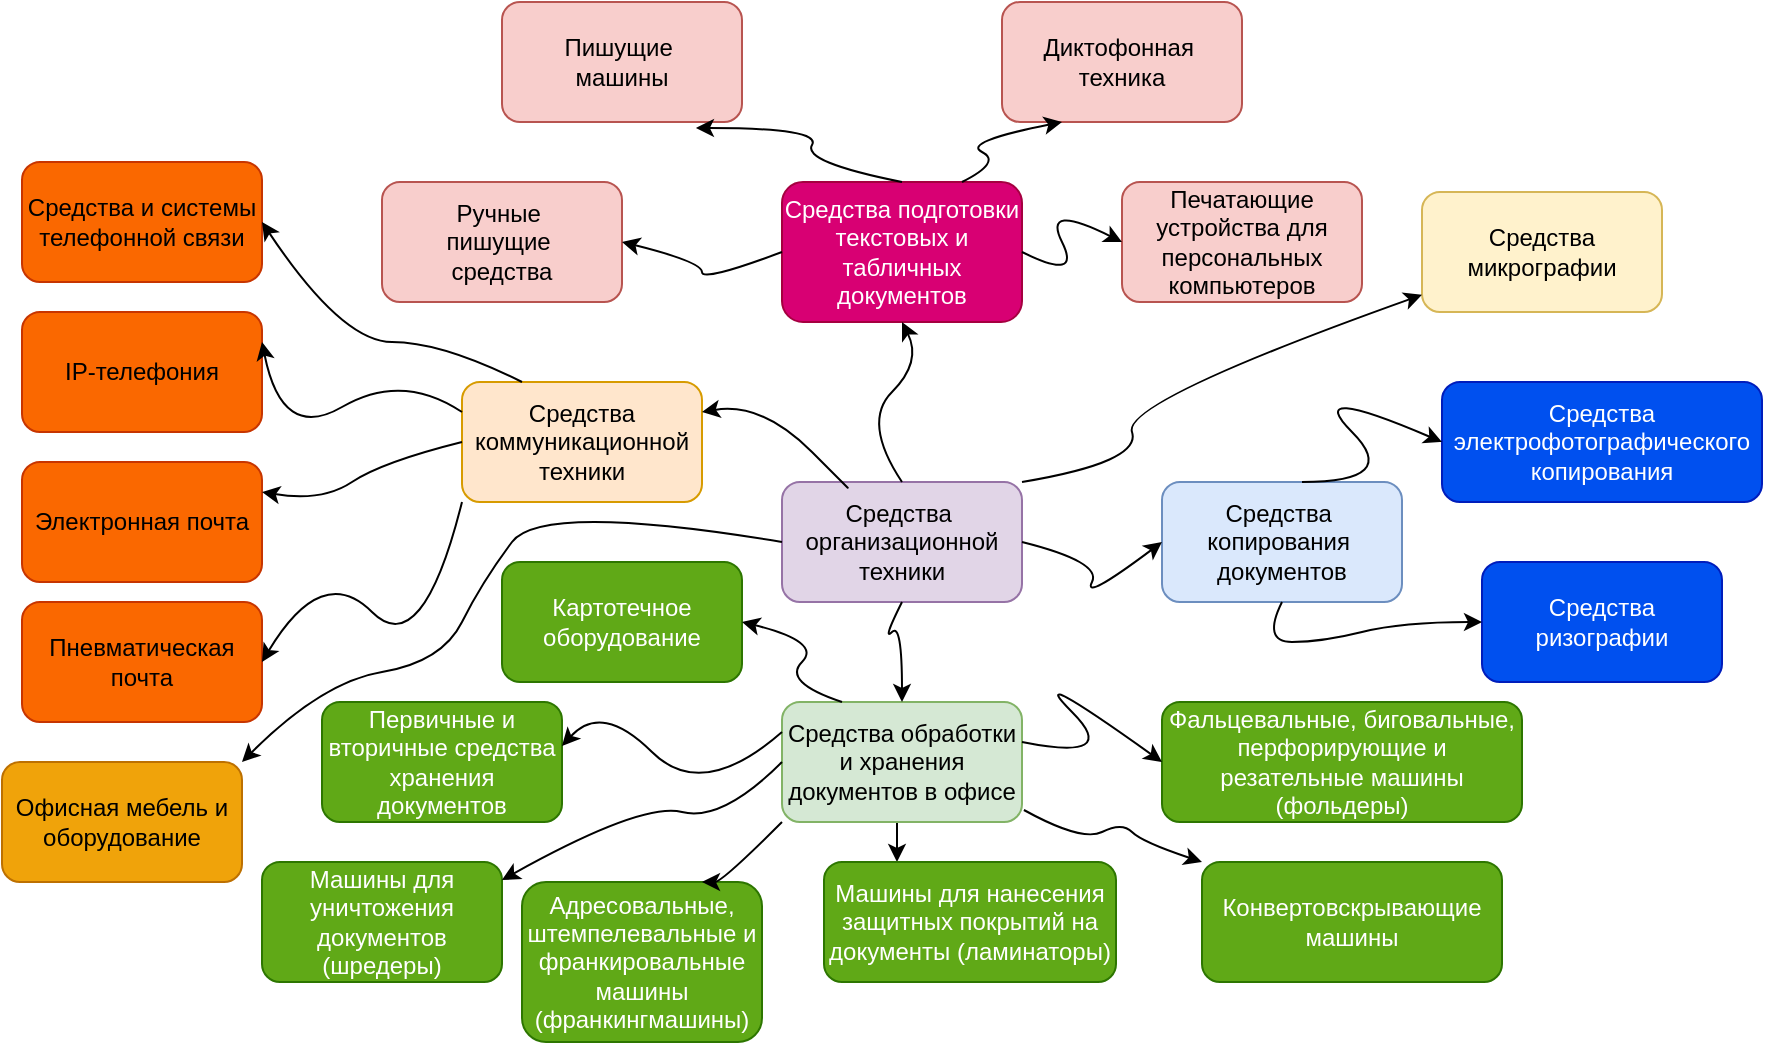 <mxfile version="15.6.8" type="device"><diagram id="v2IVqy_SnTDcaTfdLvjX" name="Page-1"><mxGraphModel dx="1695" dy="520" grid="1" gridSize="10" guides="1" tooltips="1" connect="1" arrows="1" fold="1" page="1" pageScale="1" pageWidth="827" pageHeight="1169" math="0" shadow="0"><root><mxCell id="0"/><mxCell id="1" parent="0"/><mxCell id="8W3i7c78bVUNUMYJGSMy-1" value="Средства&amp;nbsp;&lt;br&gt;организационной&lt;br&gt;техники" style="rounded=1;whiteSpace=wrap;html=1;fillColor=#e1d5e7;strokeColor=#9673a6;" vertex="1" parent="1"><mxGeometry x="320" y="260" width="120" height="60" as="geometry"/></mxCell><mxCell id="8W3i7c78bVUNUMYJGSMy-2" value="Средства подготовки текстовых и табличных документов" style="rounded=1;whiteSpace=wrap;html=1;fillColor=#d80073;strokeColor=#A50040;fontColor=#ffffff;" vertex="1" parent="1"><mxGeometry x="320" y="110" width="120" height="70" as="geometry"/></mxCell><mxCell id="8W3i7c78bVUNUMYJGSMy-3" value="Ручные&amp;nbsp;&lt;br&gt;пишущие&amp;nbsp;&lt;br&gt;средства" style="rounded=1;whiteSpace=wrap;html=1;fillColor=#f8cecc;strokeColor=#b85450;" vertex="1" parent="1"><mxGeometry x="120" y="110" width="120" height="60" as="geometry"/></mxCell><mxCell id="8W3i7c78bVUNUMYJGSMy-4" value="Пишущие&amp;nbsp;&lt;br&gt;машины" style="rounded=1;whiteSpace=wrap;html=1;fillColor=#f8cecc;strokeColor=#b85450;" vertex="1" parent="1"><mxGeometry x="180" y="20" width="120" height="60" as="geometry"/></mxCell><mxCell id="8W3i7c78bVUNUMYJGSMy-5" value="Диктофонная&amp;nbsp;&lt;br&gt;техника" style="rounded=1;whiteSpace=wrap;html=1;fillColor=#f8cecc;strokeColor=#b85450;" vertex="1" parent="1"><mxGeometry x="430" y="20" width="120" height="60" as="geometry"/></mxCell><mxCell id="8W3i7c78bVUNUMYJGSMy-6" value="Печатающие устройства для персональных компьютеров" style="rounded=1;whiteSpace=wrap;html=1;fillColor=#f8cecc;strokeColor=#b85450;" vertex="1" parent="1"><mxGeometry x="490" y="110" width="120" height="60" as="geometry"/></mxCell><mxCell id="8W3i7c78bVUNUMYJGSMy-12" value="Средства&amp;nbsp;&lt;br&gt;копирования&amp;nbsp;&lt;br&gt;документов" style="rounded=1;whiteSpace=wrap;html=1;fillColor=#dae8fc;strokeColor=#6c8ebf;" vertex="1" parent="1"><mxGeometry x="510" y="260" width="120" height="60" as="geometry"/></mxCell><mxCell id="8W3i7c78bVUNUMYJGSMy-13" value="Средства электрофотографического копирования" style="rounded=1;whiteSpace=wrap;html=1;fillColor=#0050ef;fontColor=#ffffff;strokeColor=#001DBC;" vertex="1" parent="1"><mxGeometry x="650" y="210" width="160" height="60" as="geometry"/></mxCell><mxCell id="8W3i7c78bVUNUMYJGSMy-14" value="Средства ризографии" style="rounded=1;whiteSpace=wrap;html=1;fillColor=#0050ef;fontColor=#ffffff;strokeColor=#001DBC;" vertex="1" parent="1"><mxGeometry x="670" y="300" width="120" height="60" as="geometry"/></mxCell><mxCell id="8W3i7c78bVUNUMYJGSMy-18" value="Средства микрографии" style="rounded=1;whiteSpace=wrap;html=1;fillColor=#fff2cc;strokeColor=#d6b656;" vertex="1" parent="1"><mxGeometry x="640" y="115" width="120" height="60" as="geometry"/></mxCell><mxCell id="8W3i7c78bVUNUMYJGSMy-50" style="edgeStyle=orthogonalEdgeStyle;rounded=0;orthogonalLoop=1;jettySize=auto;html=1;exitX=0.5;exitY=1;exitDx=0;exitDy=0;entryX=0.25;entryY=0;entryDx=0;entryDy=0;" edge="1" parent="1" source="8W3i7c78bVUNUMYJGSMy-21" target="8W3i7c78bVUNUMYJGSMy-24"><mxGeometry relative="1" as="geometry"/></mxCell><mxCell id="8W3i7c78bVUNUMYJGSMy-21" value="Средства обработки и хранения документов в офисе" style="rounded=1;whiteSpace=wrap;html=1;fillColor=#d5e8d4;strokeColor=#82b366;" vertex="1" parent="1"><mxGeometry x="320" y="370" width="120" height="60" as="geometry"/></mxCell><mxCell id="8W3i7c78bVUNUMYJGSMy-22" value="Фальцевальные, биговальные, перфорирующие и резательные машины (фольдеры)" style="rounded=1;whiteSpace=wrap;html=1;fillColor=#60a917;fontColor=#ffffff;strokeColor=#2D7600;" vertex="1" parent="1"><mxGeometry x="510" y="370" width="180" height="60" as="geometry"/></mxCell><mxCell id="8W3i7c78bVUNUMYJGSMy-23" value="Конвертовскрывающие машины" style="rounded=1;whiteSpace=wrap;html=1;fillColor=#60a917;fontColor=#ffffff;strokeColor=#2D7600;" vertex="1" parent="1"><mxGeometry x="530" y="450" width="150" height="60" as="geometry"/></mxCell><mxCell id="8W3i7c78bVUNUMYJGSMy-24" value="Машины для нанесения защитных покрытий на документы (ламинаторы)" style="rounded=1;whiteSpace=wrap;html=1;fillColor=#60a917;fontColor=#ffffff;strokeColor=#2D7600;" vertex="1" parent="1"><mxGeometry x="341" y="450" width="146" height="60" as="geometry"/></mxCell><mxCell id="8W3i7c78bVUNUMYJGSMy-25" value="Адресовальные, штемпелевальные и франкировальные машины (франкингмашины)" style="rounded=1;whiteSpace=wrap;html=1;fillColor=#60a917;fontColor=#ffffff;strokeColor=#2D7600;" vertex="1" parent="1"><mxGeometry x="190" y="460" width="120" height="80" as="geometry"/></mxCell><mxCell id="8W3i7c78bVUNUMYJGSMy-26" value="Машины для уничтожения документов (шредеры)" style="rounded=1;whiteSpace=wrap;html=1;fillColor=#60a917;fontColor=#ffffff;strokeColor=#2D7600;" vertex="1" parent="1"><mxGeometry x="60" y="450" width="120" height="60" as="geometry"/></mxCell><mxCell id="8W3i7c78bVUNUMYJGSMy-27" value="Первичные и вторичные средства хранения документов" style="rounded=1;whiteSpace=wrap;html=1;fillColor=#60a917;fontColor=#ffffff;strokeColor=#2D7600;" vertex="1" parent="1"><mxGeometry x="90" y="370" width="120" height="60" as="geometry"/></mxCell><mxCell id="8W3i7c78bVUNUMYJGSMy-28" value="Картотечное оборудование" style="rounded=1;whiteSpace=wrap;html=1;fillColor=#60a917;fontColor=#ffffff;strokeColor=#2D7600;" vertex="1" parent="1"><mxGeometry x="180" y="300" width="120" height="60" as="geometry"/></mxCell><mxCell id="8W3i7c78bVUNUMYJGSMy-38" value="" style="curved=1;endArrow=classic;html=1;rounded=0;exitX=0.5;exitY=0;exitDx=0;exitDy=0;entryX=0.5;entryY=1;entryDx=0;entryDy=0;" edge="1" parent="1" source="8W3i7c78bVUNUMYJGSMy-1" target="8W3i7c78bVUNUMYJGSMy-2"><mxGeometry width="50" height="50" relative="1" as="geometry"><mxPoint x="240" y="250" as="sourcePoint"/><mxPoint x="290" y="200" as="targetPoint"/><Array as="points"><mxPoint x="360" y="230"/><mxPoint x="390" y="200"/></Array></mxGeometry></mxCell><mxCell id="8W3i7c78bVUNUMYJGSMy-39" value="" style="curved=1;endArrow=classic;html=1;rounded=0;exitX=0;exitY=0.5;exitDx=0;exitDy=0;entryX=1;entryY=0.5;entryDx=0;entryDy=0;" edge="1" parent="1" source="8W3i7c78bVUNUMYJGSMy-2" target="8W3i7c78bVUNUMYJGSMy-3"><mxGeometry width="50" height="50" relative="1" as="geometry"><mxPoint x="270" y="210" as="sourcePoint"/><mxPoint x="270" y="130" as="targetPoint"/><Array as="points"><mxPoint x="280" y="160"/><mxPoint x="280" y="150"/></Array></mxGeometry></mxCell><mxCell id="8W3i7c78bVUNUMYJGSMy-40" value="" style="curved=1;endArrow=classic;html=1;rounded=0;exitX=0.5;exitY=0;exitDx=0;exitDy=0;entryX=0.808;entryY=1.05;entryDx=0;entryDy=0;entryPerimeter=0;" edge="1" parent="1" source="8W3i7c78bVUNUMYJGSMy-2" target="8W3i7c78bVUNUMYJGSMy-4"><mxGeometry width="50" height="50" relative="1" as="geometry"><mxPoint x="400" y="280" as="sourcePoint"/><mxPoint x="400" y="200" as="targetPoint"/><Array as="points"><mxPoint x="330" y="100"/><mxPoint x="340" y="83"/></Array></mxGeometry></mxCell><mxCell id="8W3i7c78bVUNUMYJGSMy-41" value="" style="curved=1;endArrow=classic;html=1;rounded=0;entryX=0.25;entryY=1;entryDx=0;entryDy=0;exitX=0.75;exitY=0;exitDx=0;exitDy=0;" edge="1" parent="1" source="8W3i7c78bVUNUMYJGSMy-2" target="8W3i7c78bVUNUMYJGSMy-5"><mxGeometry width="50" height="50" relative="1" as="geometry"><mxPoint x="430" y="230" as="sourcePoint"/><mxPoint x="480" y="180" as="targetPoint"/><Array as="points"><mxPoint x="430" y="100"/><mxPoint x="410" y="90"/></Array></mxGeometry></mxCell><mxCell id="8W3i7c78bVUNUMYJGSMy-42" value="" style="curved=1;endArrow=classic;html=1;rounded=0;entryX=0;entryY=0.5;entryDx=0;entryDy=0;exitX=1;exitY=0.5;exitDx=0;exitDy=0;" edge="1" parent="1" source="8W3i7c78bVUNUMYJGSMy-2" target="8W3i7c78bVUNUMYJGSMy-6"><mxGeometry width="50" height="50" relative="1" as="geometry"><mxPoint x="430" y="250" as="sourcePoint"/><mxPoint x="480" y="200" as="targetPoint"/><Array as="points"><mxPoint x="470" y="160"/><mxPoint x="450" y="120"/></Array></mxGeometry></mxCell><mxCell id="8W3i7c78bVUNUMYJGSMy-43" value="" style="curved=1;endArrow=classic;html=1;rounded=0;exitX=1;exitY=0;exitDx=0;exitDy=0;" edge="1" parent="1" source="8W3i7c78bVUNUMYJGSMy-1" target="8W3i7c78bVUNUMYJGSMy-18"><mxGeometry width="50" height="50" relative="1" as="geometry"><mxPoint x="450" y="250" as="sourcePoint"/><mxPoint x="500" y="200" as="targetPoint"/><Array as="points"><mxPoint x="500" y="250"/><mxPoint x="490" y="220"/></Array></mxGeometry></mxCell><mxCell id="8W3i7c78bVUNUMYJGSMy-44" value="" style="curved=1;endArrow=classic;html=1;rounded=0;entryX=0;entryY=0.5;entryDx=0;entryDy=0;exitX=1;exitY=0.5;exitDx=0;exitDy=0;" edge="1" parent="1" source="8W3i7c78bVUNUMYJGSMy-1" target="8W3i7c78bVUNUMYJGSMy-12"><mxGeometry width="50" height="50" relative="1" as="geometry"><mxPoint x="430" y="380" as="sourcePoint"/><mxPoint x="480" y="330" as="targetPoint"/><Array as="points"><mxPoint x="480" y="300"/><mxPoint x="470" y="320"/></Array></mxGeometry></mxCell><mxCell id="8W3i7c78bVUNUMYJGSMy-45" value="" style="curved=1;endArrow=classic;html=1;rounded=0;entryX=0;entryY=0.5;entryDx=0;entryDy=0;" edge="1" parent="1" target="8W3i7c78bVUNUMYJGSMy-13"><mxGeometry width="50" height="50" relative="1" as="geometry"><mxPoint x="580" y="260" as="sourcePoint"/><mxPoint x="630" y="210" as="targetPoint"/><Array as="points"><mxPoint x="630" y="260"/><mxPoint x="580" y="210"/></Array></mxGeometry></mxCell><mxCell id="8W3i7c78bVUNUMYJGSMy-46" value="" style="curved=1;endArrow=classic;html=1;rounded=0;exitX=0.5;exitY=1;exitDx=0;exitDy=0;" edge="1" parent="1" source="8W3i7c78bVUNUMYJGSMy-12" target="8W3i7c78bVUNUMYJGSMy-14"><mxGeometry width="50" height="50" relative="1" as="geometry"><mxPoint x="480" y="380" as="sourcePoint"/><mxPoint x="530" y="330" as="targetPoint"/><Array as="points"><mxPoint x="560" y="340"/><mxPoint x="590" y="340"/><mxPoint x="630" y="330"/></Array></mxGeometry></mxCell><mxCell id="8W3i7c78bVUNUMYJGSMy-47" value="" style="curved=1;endArrow=classic;html=1;rounded=0;exitX=0.5;exitY=1;exitDx=0;exitDy=0;entryX=0.5;entryY=0;entryDx=0;entryDy=0;" edge="1" parent="1" source="8W3i7c78bVUNUMYJGSMy-1" target="8W3i7c78bVUNUMYJGSMy-21"><mxGeometry width="50" height="50" relative="1" as="geometry"><mxPoint x="380" y="380" as="sourcePoint"/><mxPoint x="430" y="330" as="targetPoint"/><Array as="points"><mxPoint x="370" y="340"/><mxPoint x="380" y="330"/></Array></mxGeometry></mxCell><mxCell id="8W3i7c78bVUNUMYJGSMy-48" value="" style="curved=1;endArrow=classic;html=1;rounded=0;entryX=0;entryY=0.5;entryDx=0;entryDy=0;exitX=1;exitY=0.333;exitDx=0;exitDy=0;exitPerimeter=0;" edge="1" parent="1" source="8W3i7c78bVUNUMYJGSMy-21" target="8W3i7c78bVUNUMYJGSMy-22"><mxGeometry width="50" height="50" relative="1" as="geometry"><mxPoint x="440" y="400" as="sourcePoint"/><mxPoint x="490" y="350" as="targetPoint"/><Array as="points"><mxPoint x="490" y="400"/><mxPoint x="440" y="350"/></Array></mxGeometry></mxCell><mxCell id="8W3i7c78bVUNUMYJGSMy-49" value="" style="curved=1;endArrow=classic;html=1;rounded=0;exitX=1.008;exitY=0.9;exitDx=0;exitDy=0;exitPerimeter=0;entryX=0;entryY=0;entryDx=0;entryDy=0;" edge="1" parent="1" source="8W3i7c78bVUNUMYJGSMy-21" target="8W3i7c78bVUNUMYJGSMy-23"><mxGeometry width="50" height="50" relative="1" as="geometry"><mxPoint x="450" y="470" as="sourcePoint"/><mxPoint x="500" y="420" as="targetPoint"/><Array as="points"><mxPoint x="470" y="440"/><mxPoint x="490" y="430"/><mxPoint x="500" y="440"/></Array></mxGeometry></mxCell><mxCell id="8W3i7c78bVUNUMYJGSMy-51" value="" style="curved=1;endArrow=classic;html=1;rounded=0;entryX=0.75;entryY=0;entryDx=0;entryDy=0;exitX=0;exitY=1;exitDx=0;exitDy=0;" edge="1" parent="1" source="8W3i7c78bVUNUMYJGSMy-21" target="8W3i7c78bVUNUMYJGSMy-25"><mxGeometry width="50" height="50" relative="1" as="geometry"><mxPoint x="240" y="460" as="sourcePoint"/><mxPoint x="290" y="410" as="targetPoint"/><Array as="points"><mxPoint x="290" y="460"/></Array></mxGeometry></mxCell><mxCell id="8W3i7c78bVUNUMYJGSMy-52" value="" style="curved=1;endArrow=classic;html=1;rounded=0;exitX=0;exitY=0.5;exitDx=0;exitDy=0;entryX=1;entryY=0.15;entryDx=0;entryDy=0;entryPerimeter=0;" edge="1" parent="1" source="8W3i7c78bVUNUMYJGSMy-21" target="8W3i7c78bVUNUMYJGSMy-26"><mxGeometry width="50" height="50" relative="1" as="geometry"><mxPoint x="240" y="430" as="sourcePoint"/><mxPoint x="290" y="380" as="targetPoint"/><Array as="points"><mxPoint x="290" y="430"/><mxPoint x="250" y="420"/></Array></mxGeometry></mxCell><mxCell id="8W3i7c78bVUNUMYJGSMy-53" value="" style="curved=1;endArrow=classic;html=1;rounded=0;entryX=1;entryY=0.367;entryDx=0;entryDy=0;entryPerimeter=0;exitX=0;exitY=0.25;exitDx=0;exitDy=0;" edge="1" parent="1" source="8W3i7c78bVUNUMYJGSMy-21" target="8W3i7c78bVUNUMYJGSMy-27"><mxGeometry width="50" height="50" relative="1" as="geometry"><mxPoint x="230" y="420" as="sourcePoint"/><mxPoint x="280" y="370" as="targetPoint"/><Array as="points"><mxPoint x="280" y="420"/><mxPoint x="230" y="370"/></Array></mxGeometry></mxCell><mxCell id="8W3i7c78bVUNUMYJGSMy-54" value="" style="curved=1;endArrow=classic;html=1;rounded=0;entryX=1;entryY=0.5;entryDx=0;entryDy=0;exitX=0.25;exitY=0;exitDx=0;exitDy=0;" edge="1" parent="1" source="8W3i7c78bVUNUMYJGSMy-21" target="8W3i7c78bVUNUMYJGSMy-28"><mxGeometry width="50" height="50" relative="1" as="geometry"><mxPoint x="210" y="290" as="sourcePoint"/><mxPoint x="260" y="240" as="targetPoint"/><Array as="points"><mxPoint x="320" y="360"/><mxPoint x="340" y="340"/></Array></mxGeometry></mxCell><mxCell id="8W3i7c78bVUNUMYJGSMy-56" value="Средства коммуникационной техники" style="rounded=1;whiteSpace=wrap;html=1;fillColor=#ffe6cc;strokeColor=#d79b00;" vertex="1" parent="1"><mxGeometry x="160" y="210" width="120" height="60" as="geometry"/></mxCell><mxCell id="8W3i7c78bVUNUMYJGSMy-57" value="Средства и системы телефонной связи" style="rounded=1;whiteSpace=wrap;html=1;fillColor=#fa6800;fontColor=#000000;strokeColor=#C73500;" vertex="1" parent="1"><mxGeometry x="-60" y="100" width="120" height="60" as="geometry"/></mxCell><mxCell id="8W3i7c78bVUNUMYJGSMy-58" value="IР-телефония" style="rounded=1;whiteSpace=wrap;html=1;fillColor=#fa6800;fontColor=#000000;strokeColor=#C73500;" vertex="1" parent="1"><mxGeometry x="-60" y="175" width="120" height="60" as="geometry"/></mxCell><mxCell id="8W3i7c78bVUNUMYJGSMy-59" value="Электронная почта" style="rounded=1;whiteSpace=wrap;html=1;fillColor=#fa6800;fontColor=#000000;strokeColor=#C73500;" vertex="1" parent="1"><mxGeometry x="-60" y="250" width="120" height="60" as="geometry"/></mxCell><mxCell id="8W3i7c78bVUNUMYJGSMy-60" value="Пневматическая почта" style="rounded=1;whiteSpace=wrap;html=1;fillColor=#fa6800;fontColor=#000000;strokeColor=#C73500;" vertex="1" parent="1"><mxGeometry x="-60" y="320" width="120" height="60" as="geometry"/></mxCell><mxCell id="8W3i7c78bVUNUMYJGSMy-61" value="" style="curved=1;endArrow=classic;html=1;rounded=0;entryX=1;entryY=0.5;entryDx=0;entryDy=0;exitX=0.25;exitY=0;exitDx=0;exitDy=0;" edge="1" parent="1" source="8W3i7c78bVUNUMYJGSMy-56" target="8W3i7c78bVUNUMYJGSMy-57"><mxGeometry width="50" height="50" relative="1" as="geometry"><mxPoint x="100" y="240" as="sourcePoint"/><mxPoint x="150" y="190" as="targetPoint"/><Array as="points"><mxPoint x="150" y="190"/><mxPoint x="100" y="190"/></Array></mxGeometry></mxCell><mxCell id="8W3i7c78bVUNUMYJGSMy-63" value="" style="curved=1;endArrow=classic;html=1;rounded=0;entryX=1;entryY=0.25;entryDx=0;entryDy=0;exitX=0;exitY=0.25;exitDx=0;exitDy=0;" edge="1" parent="1" source="8W3i7c78bVUNUMYJGSMy-56" target="8W3i7c78bVUNUMYJGSMy-58"><mxGeometry width="50" height="50" relative="1" as="geometry"><mxPoint x="70" y="290" as="sourcePoint"/><mxPoint x="120" y="240" as="targetPoint"/><Array as="points"><mxPoint x="130" y="205"/><mxPoint x="70" y="240"/></Array></mxGeometry></mxCell><mxCell id="8W3i7c78bVUNUMYJGSMy-64" value="" style="curved=1;endArrow=classic;html=1;rounded=0;entryX=1;entryY=0.25;entryDx=0;entryDy=0;exitX=0;exitY=0.5;exitDx=0;exitDy=0;" edge="1" parent="1" source="8W3i7c78bVUNUMYJGSMy-56" target="8W3i7c78bVUNUMYJGSMy-59"><mxGeometry width="50" height="50" relative="1" as="geometry"><mxPoint x="90" y="320" as="sourcePoint"/><mxPoint x="140" y="270" as="targetPoint"/><Array as="points"><mxPoint x="120" y="250"/><mxPoint x="90" y="270"/></Array></mxGeometry></mxCell><mxCell id="8W3i7c78bVUNUMYJGSMy-65" value="" style="curved=1;endArrow=classic;html=1;rounded=0;entryX=1;entryY=0.5;entryDx=0;entryDy=0;exitX=0;exitY=1;exitDx=0;exitDy=0;" edge="1" parent="1" source="8W3i7c78bVUNUMYJGSMy-56" target="8W3i7c78bVUNUMYJGSMy-60"><mxGeometry width="50" height="50" relative="1" as="geometry"><mxPoint x="90" y="350" as="sourcePoint"/><mxPoint x="140" y="300" as="targetPoint"/><Array as="points"><mxPoint x="140" y="350"/><mxPoint x="90" y="300"/></Array></mxGeometry></mxCell><mxCell id="8W3i7c78bVUNUMYJGSMy-66" value="" style="curved=1;endArrow=classic;html=1;rounded=0;entryX=1;entryY=0.25;entryDx=0;entryDy=0;exitX=0.25;exitY=0;exitDx=0;exitDy=0;" edge="1" parent="1" source="8W3i7c78bVUNUMYJGSMy-1" target="8W3i7c78bVUNUMYJGSMy-56"><mxGeometry width="50" height="50" relative="1" as="geometry"><mxPoint x="310" y="270" as="sourcePoint"/><mxPoint x="360" y="220" as="targetPoint"/><Array as="points"><mxPoint x="360" y="270"/><mxPoint x="310" y="220"/></Array></mxGeometry></mxCell><mxCell id="8W3i7c78bVUNUMYJGSMy-67" value="Офисная мебель и оборудование" style="rounded=1;whiteSpace=wrap;html=1;fillColor=#f0a30a;fontColor=#000000;strokeColor=#BD7000;" vertex="1" parent="1"><mxGeometry x="-70" y="400" width="120" height="60" as="geometry"/></mxCell><mxCell id="8W3i7c78bVUNUMYJGSMy-68" value="" style="curved=1;endArrow=classic;html=1;rounded=0;entryX=1;entryY=0;entryDx=0;entryDy=0;exitX=0;exitY=0.5;exitDx=0;exitDy=0;" edge="1" parent="1" source="8W3i7c78bVUNUMYJGSMy-1" target="8W3i7c78bVUNUMYJGSMy-67"><mxGeometry width="50" height="50" relative="1" as="geometry"><mxPoint x="140" y="380" as="sourcePoint"/><mxPoint x="190" y="330" as="targetPoint"/><Array as="points"><mxPoint x="200" y="270"/><mxPoint x="170" y="310"/><mxPoint x="150" y="350"/><mxPoint x="90" y="360"/></Array></mxGeometry></mxCell></root></mxGraphModel></diagram></mxfile>